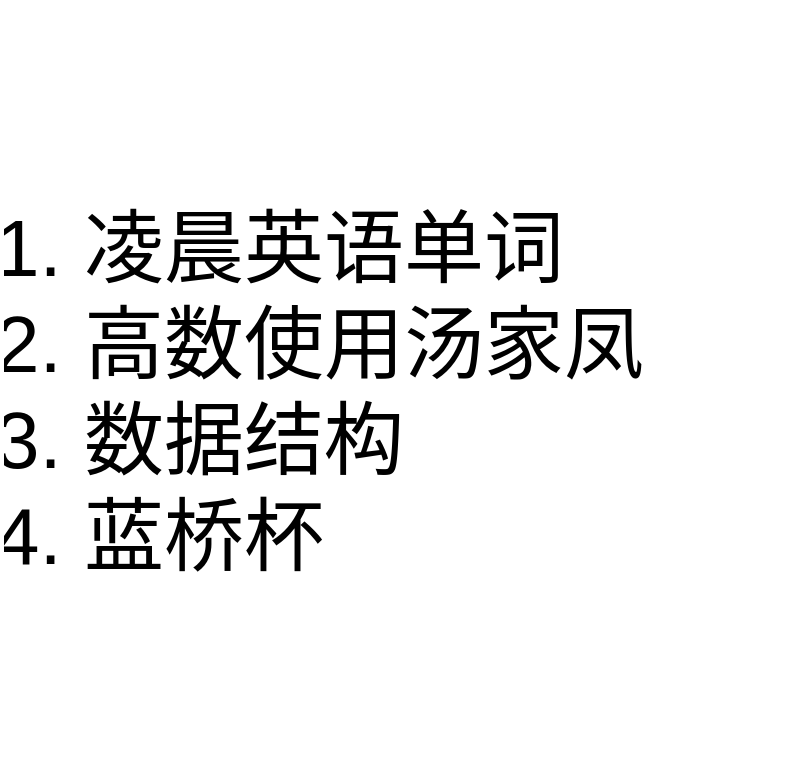 <mxfile>
    <diagram id="-l0ceF_Qglaat7coT8vC" name="Page-1">
        <mxGraphModel dx="1098" dy="725" grid="1" gridSize="10" guides="1" tooltips="1" connect="1" arrows="1" fold="1" page="1" pageScale="1" pageWidth="3300" pageHeight="4681" math="0" shadow="0">
            <root>
                <mxCell id="0"/>
                <mxCell id="1" parent="0"/>
                <mxCell id="5" value="&lt;ol&gt;&lt;li&gt;凌晨英语单词&lt;/li&gt;&lt;li&gt;高数使用汤家凤&lt;/li&gt;&lt;li&gt;数据结构&lt;/li&gt;&lt;li&gt;蓝桥杯&lt;/li&gt;&lt;/ol&gt;" style="text;strokeColor=none;fillColor=none;html=1;whiteSpace=wrap;verticalAlign=middle;overflow=hidden;fontSize=40;" vertex="1" parent="1">
                    <mxGeometry x="160" y="70" width="400" height="390" as="geometry"/>
                </mxCell>
            </root>
        </mxGraphModel>
    </diagram>
</mxfile>